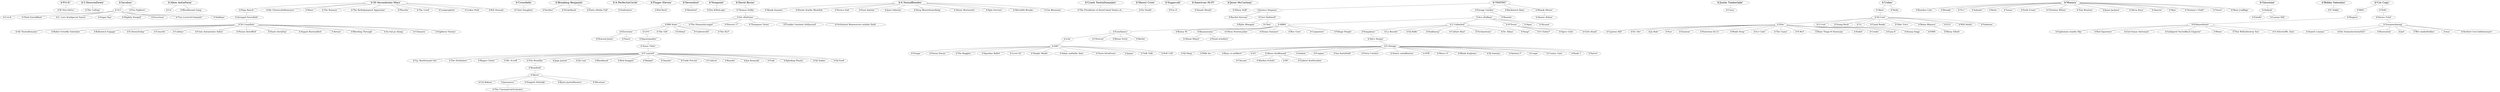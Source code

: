 strict graph "" {
	1652	 [fontsize=30,
		height=0.4722222222222222,
		label="b'P.O.D.'",
		level=1,
		weight=523021,
		width=1.2638888888888888];
	993	 [fontsize=25,
		height=0.3888888888888889,
		label="b'Ill Ni\xc3\xb1o'",
		level=2,
		weight=286781,
		width=1.0694444444444444];
	1652 -- 993;
	17	 [fontsize=30,
		height=0.4722222222222222,
		label="b'3 Doors\\nDown'",
		level=1,
		weight=949527,
		width=2.875];
	2084	 [fontsize=25,
		height=0.3888888888888889,
		label="b'The Calling'",
		level=2,
		weight=385698,
		width=1.7638888888888888];
	17 -- 2084;
	1000	 [fontsize=30,
		height=0.4722222222222222,
		label="b'Incubus'",
		level=1,
		weight=1214650,
		width=1.4722222222222223];
	15	 [fontsize=25,
		height=0.3888888888888889,
		label="b'311'",
		level=2,
		weight=417857,
		width=0.5833333333333334];
	1000 -- 15;
	808	 [fontsize=25,
		height=0.3888888888888889,
		label="b'Foo Fighters'",
		level=2,
		weight=1524991,
		width=1.9583333333333333];
	1000 -- 808;
	77	 [fontsize=30,
		height=0.4722222222222222,
		label="b'Alien Ant\\nFarm'",
		level=1,
		weight=481750,
		width=3.0];
	1274	 [fontsize=25,
		height=0.3888888888888889,
		label="b'Lit'",
		level=2,
		weight=192681,
		width=0.375];
	77 -- 1274;
	297	 [fontsize=25,
		height=0.3888888888888889,
		label="b'Bloodhound Gang'",
		level=2,
		weight=707193,
		width=2.8055555555555554];
	77 -- 297;
	14	 [fontsize=30,
		height=0.4722222222222222,
		label="b'30 Seconds\\nto Mars'",
		level=1,
		weight=723734,
		width=3.9444444444444446];
	1591	 [fontsize=25,
		height=0.3888888888888889,
		label="b'Papa Roach'",
		level=2,
		weight=780535,
		width=1.9166666666666667];
	14 -- 1591;
	1484	 [fontsize=25,
		height=0.3888888888888889,
		label="b'My Chemical\\nRomance'",
		level=2,
		weight=928094,
		width=3.7916666666666665];
	14 -- 1484;
	1474	 [fontsize=25,
		height=0.3888888888888889,
		label="b'Muse'",
		level=2,
		weight=1629255,
		width=0.8611111111111112];
	14 -- 1474;
	2229	 [fontsize=25,
		height=0.3888888888888889,
		label="b'The Rasmus'",
		level=2,
		weight=373522,
		width=1.9722222222222223];
	14 -- 2229;
	2231	 [fontsize=25,
		height=0.3888888888888889,
		label="b'The Red\\nJumpsuit Apparatus'",
		level=2,
		weight=285699,
		width=4.694444444444445];
	14 -- 2231;
	1648	 [fontsize=25,
		height=0.3888888888888889,
		label="b'Placebo'",
		level=2,
		weight=1310676,
		width=1.2638888888888888];
	14 -- 1648;
	2277	 [fontsize=25,
		height=0.3888888888888889,
		label="b'The Used'",
		level=2,
		weight=533923,
		width=1.5138888888888888];
	14 -- 2277;
	1292	 [fontsize=25,
		height=0.3888888888888889,
		label="b'Lostprophets'",
		level=2,
		weight=636420,
		width=2.013888888888889];
	14 -- 1292;
	1266	 [fontsize=25,
		height=0.3888888888888889,
		label="b'Linkin Park'",
		level=2,
		weight=1361417,
		width=1.7222222222222223];
	14 -- 1266;
	1187	 [fontsize=25,
		height=0.3888888888888889,
		label="b'Kill Hannah'",
		level=2,
		weight=139913,
		width=1.7777777777777777];
	14 -- 1187;
	511	 [fontsize=30,
		height=0.4722222222222222,
		label="b'Crossfade'",
		level=1,
		weight=257392,
		width=1.9027777777777777];
	452	 [fontsize=25,
		height=0.3888888888888889,
		label="b'Chris Daughtry'",
		level=2,
		weight=104854,
		width=2.3194444444444446];
	511 -- 452;
	349	 [fontsize=30,
		height=0.4722222222222222,
		label="b'Breaking Benjamin'",
		level=1,
		weight=568249,
		width=3.5];
	1821	 [fontsize=25,
		height=0.3888888888888889,
		label="b'Seether'",
		level=2,
		weight=447230,
		width=1.2222222222222223];
	349 -- 1821;
	1524	 [fontsize=25,
		height=0.3888888888888889,
		label="b'Nickelback'",
		level=2,
		weight=968277,
		width=1.6805555555555556];
	349 -- 1524;
	1654	 [fontsize=25,
		height=0.3888888888888889,
		label="b'Poets of\\nthe Fall'",
		level=2,
		weight=141689,
		width=2.7083333333333335];
	349 -- 1654;
	139	 [fontsize=30,
		height=0.4722222222222222,
		label="b'A Perfect\\nCircle'",
		level=1,
		weight=766161,
		width=3.138888888888889];
	182	 [fontsize=25,
		height=0.3888888888888889,
		label="b'Audioslave'",
		level=2,
		weight=948102,
		width=1.7083333333333333];
	139 -- 182;
	789	 [fontsize=30,
		height=0.4722222222222222,
		label="b'Finger Eleven'",
		level=1,
		weight=331711,
		width=2.5833333333333335];
	1186	 [fontsize=25,
		height=0.3888888888888889,
		label="b'Kid Rock'",
		level=2,
		weight=260243,
		width=1.4027777777777777];
	789 -- 1186;
	1829	 [fontsize=30,
		height=0.4722222222222222,
		label="b'Sevendust'",
		level=1,
		weight=253569,
		width=1.9722222222222223];
	1870	 [fontsize=25,
		height=0.3888888888888889,
		label="b'Skindred'",
		level=2,
		weight=102167,
		width=1.375];
	1829 -- 1870;
	1550	 [fontsize=25,
		height=0.3888888888888889,
		label="b'O.A.R.'",
		level=2,
		weight=141947,
		width=1.0555555555555556];
	15 -- 1550;
	2303	 [fontsize=25,
		height=0.3888888888888889,
		label="b'Third Eye\\nBlind'",
		level=2,
		weight=437023,
		width=2.5555555555555554];
	15 -- 2303;
	841	 [fontsize=25,
		height=0.3888888888888889,
		label="b'G. Love &\\nSpecial Sauce'",
		level=2,
		weight=192410,
		width=4.055555555555555];
	15 -- 841;
	1980	 [fontsize=25,
		height=0.3888888888888889,
		label="b'Sugar Ray'",
		level=2,
		weight=225325,
		width=1.6527777777777777];
	15 -- 1980;
	1876	 [fontsize=25,
		height=0.3888888888888889,
		label="b'Slightly Stoopid'",
		level=2,
		weight=161681,
		width=2.4027777777777777];
	15 -- 1876;
	755	 [fontsize=25,
		height=0.3888888888888889,
		label="b'Everclear'",
		level=2,
		weight=390700,
		width=1.4722222222222223];
	15 -- 755;
	839	 [fontsize=25,
		height=0.3888888888888889,
		label="b\"Fun Lovin'\\nCriminals\"",
		level=2,
		weight=191712,
		width=3.3333333333333335];
	15 -- 839;
	1973	 [fontsize=25,
		height=0.3888888888888889,
		label="b'Sublime'",
		level=2,
		weight=664300,
		width=1.2638888888888888];
	15 -- 1973;
	190	 [fontsize=25,
		height=0.3888888888888889,
		label="b'Avenged Sevenfold'",
		level=2,
		weight=431612,
		width=3.013888888888889];
	1591 -- 190;
	1540	 [fontsize=30,
		height=0.4722222222222222,
		label="b'Nonpoint'",
		level=1,
		weight=166970,
		width=1.6805555555555556];
	665	 [fontsize=25,
		height=0.3888888888888889,
		label="b'Dry Kill\\nLogic'",
		level=2,
		weight=115145,
		width=2.2222222222222223];
	1540 -- 665;
	554	 [fontsize=30,
		height=0.4722222222222222,
		label="b'David Byrne'",
		level=1,
		weight=155448,
		width=2.2777777777777777];
	2306	 [fontsize=25,
		height=0.3888888888888889,
		label="b'Thomas Dolby'",
		level=2,
		weight=109388,
		width=2.25];
	554 -- 2306;
	19	 [fontsize=30,
		height=0.4722222222222222,
		label="b'4 Non\\nBlondes'",
		level=1,
		weight=176534,
		width=2.9722222222222223];
	1871	 [fontsize=25,
		height=0.3888888888888889,
		label="b'Skunk Anansie'",
		level=2,
		weight=277102,
		width=2.3194444444444446];
	19 -- 1871;
	965	 [fontsize=25,
		height=0.3888888888888889,
		label="b'Hootie &\\nthe Blowfish'",
		level=2,
		weight=187205,
		width=3.5];
	19 -- 965;
	2410	 [fontsize=25,
		height=0.3888888888888889,
		label="b'Veruca Salt'",
		level=2,
		weight=124495,
		width=1.8055555555555556];
	19 -- 2410;
	1909	 [fontsize=25,
		height=0.3888888888888889,
		label="b'Soul Asylum'",
		level=2,
		weight=197627,
		width=1.9305555555555556];
	19 -- 1909;
	1080	 [fontsize=25,
		height=0.3888888888888889,
		label="b'Joan Osborne'",
		level=2,
		weight=205205,
		width=2.1944444444444446];
	19 -- 1080;
	572	 [fontsize=25,
		height=0.3888888888888889,
		label="b'Deep Blue\\nSomething'",
		level=2,
		weight=142101,
		width=3.5833333333333335];
	19 -- 572;
	58	 [fontsize=25,
		height=0.3888888888888889,
		label="b'Alanis Morissette'",
		level=2,
		weight=881375,
		width=2.6527777777777777];
	19 -- 58;
	1923	 [fontsize=25,
		height=0.3888888888888889,
		label="b'Spin Doctors'",
		level=2,
		weight=243038,
		width=2.0];
	19 -- 1923;
	1393	 [fontsize=25,
		height=0.3888888888888889,
		label="b'Meredith Brooks'",
		level=2,
		weight=161543,
		width=2.5416666666666665];
	19 -- 1393;
	869	 [fontsize=25,
		height=0.3888888888888889,
		label="b'Gin Blossoms'",
		level=2,
		weight=214073,
		width=2.1527777777777777];
	19 -- 869;
	504	 [fontsize=30,
		height=0.4722222222222222,
		label="b'Crash Test\\nDummies'",
		level=1,
		weight=186053,
		width=4.152777777777778];
	2217	 [fontsize=25,
		height=0.3888888888888889,
		label="b'The Presidents of the\\nUnited States of...'",
		level=2,
		weight=346805,
		width=6.361111111111111];
	504 -- 2217;
	1839	 [fontsize=30,
		height=0.4722222222222222,
		label="b'Sheryl Crow'",
		level=1,
		weight=605660,
		width=2.2777777777777777];
	1538	 [fontsize=25,
		height=0.3888888888888889,
		label="b'No Doubt'",
		level=2,
		weight=910959,
		width=1.4722222222222223];
	1839 -- 1538;
	161	 [fontsize=25,
		height=0.3888888888888889,
		label="b'Art of\\nNoise'",
		level=2,
		weight=153823,
		width=2.013888888888889];
	2306 -- 161;
	16	 [fontsize=25,
		height=0.3888888888888889,
		label="b'36 Crazyfists'",
		level=2,
		weight=185875,
		width=2.013888888888889];
	190 -- 16;
	1978	 [fontsize=30,
		height=0.4722222222222222,
		label="b'Sugarcult'",
		level=1,
		weight=411221,
		width=1.7638888888888888];
	754	 [fontsize=25,
		height=0.3888888888888889,
		label="b'Eve 6'",
		level=2,
		weight=317568,
		width=0.8888888888888888];
	1978 -- 754;
	97	 [fontsize=30,
		height=0.4722222222222222,
		label="b'American Hi-Fi'",
		level=1,
		weight=214134,
		width=2.763888888888889];
	1882	 [fontsize=25,
		height=0.3888888888888889,
		label="b'Smash Mouth'",
		level=2,
		weight=414274,
		width=2.1527777777777777];
	97 -- 1882;
	1064	 [fontsize=30,
		height=0.4722222222222222,
		label="b'Jesse McCartney'",
		level=1,
		weight=202719,
		width=3.2222222222222223];
	958	 [fontsize=25,
		height=0.3888888888888889,
		label="b'Hilary Duff'",
		level=2,
		weight=408619,
		width=1.625];
	1064 -- 958;
	10	 [fontsize=30,
		height=0.4722222222222222,
		label="b'*NSYNC'",
		level=1,
		weight=286836,
		width=1.625];
	1065	 [fontsize=25,
		height=0.3888888888888889,
		label="b'Jessica Simpson'",
		level=2,
		weight=298868,
		width=2.611111111111111];
	10 -- 1065;
	1799	 [fontsize=25,
		height=0.3888888888888889,
		label="b'Savage Garden'",
		level=2,
		weight=403602,
		width=2.4444444444444446];
	10 -- 1799;
	199	 [fontsize=25,
		height=0.3888888888888889,
		label="b'Backstreet Boys'",
		level=2,
		weight=450420,
		width=2.513888888888889];
	10 -- 199;
	1331	 [fontsize=25,
		height=0.3888888888888889,
		label="b'Mandy Moore'",
		level=2,
		weight=281127,
		width=2.125];
	10 -- 1331;
	1143	 [fontsize=30,
		height=0.4722222222222222,
		label="b'Justin Timberlake'",
		level=1,
		weight=972050,
		width=3.2777777777777777];
	461	 [fontsize=25,
		height=0.3888888888888889,
		label="b'Ciara'",
		level=2,
		weight=405789,
		width=0.8333333333333334];
	1143 -- 461;
	1685	 [fontsize=25,
		height=0.3888888888888889,
		label="b'Rachel Stevens'",
		level=2,
		weight=131031,
		width=2.4444444444444446];
	1065 -- 1685;
	863	 [fontsize=25,
		height=0.3888888888888889,
		label="b'Geri Halliwell'",
		level=2,
		weight=163415,
		width=2.0277777777777777];
	1065 -- 863;
	33	 [fontsize=25,
		height=0.3888888888888889,
		label="b'Ace of\\nBase'",
		level=2,
		weight=371921,
		width=2.0694444444444446];
	1799 -- 33;
	1763	 [fontsize=25,
		height=0.3888888888888889,
		label="b'Roxette'",
		level=2,
		weight=461144,
		width=1.2083333333333333];
	1799 -- 1763;
	176	 [fontsize=25,
		height=0.3888888888888889,
		label="b'Atomic Kitten'",
		level=2,
		weight=191060,
		width=2.0555555555555554];
	1331 -- 176;
	2391	 [fontsize=30,
		height=0.4722222222222222,
		label="b'Usher'",
		level=1,
		weight=546757,
		width=1.125];
	56	 [fontsize=25,
		height=0.3888888888888889,
		label="b'Akon'",
		level=2,
		weight=589097,
		width=0.7916666666666666];
	2391 -- 56;
	1507	 [fontsize=25,
		height=0.3888888888888889,
		label="b'Nelly'",
		level=2,
		weight=458759,
		width=0.7777777777777778];
	2391 -- 1507;
	1212	 [fontsize=25,
		height=0.3888888888888889,
		label="b'Kylie Minogue'",
		level=2,
		weight=780058,
		width=2.1944444444444446];
	863 -- 1212;
	436	 [fontsize=25,
		height=0.3888888888888889,
		label="b'Cher'",
		level=2,
		weight=373372,
		width=0.7638888888888888];
	863 -- 436;
	27	 [fontsize=25,
		height=0.3888888888888889,
		label="b'ABBA'",
		level=2,
		weight=629716,
		width=0.9305555555555556];
	33 -- 27;
	13	 [fontsize=25,
		height=0.3888888888888889,
		label="b'2 Unlimited'",
		level=2,
		weight=165877,
		width=1.75];
	33 -- 13;
	25	 [fontsize=25,
		height=0.3888888888888889,
		label="b'A*Teens'",
		level=2,
		weight=106133,
		width=1.3333333333333333];
	33 -- 25;
	146	 [fontsize=25,
		height=0.3888888888888889,
		label="b'Aqua'",
		level=2,
		weight=276105,
		width=0.8194444444444444];
	33 -- 146;
	63	 [fontsize=25,
		height=0.3888888888888889,
		label="b'Alcazar'",
		level=2,
		weight=109594,
		width=1.1666666666666667];
	33 -- 63;
	21	 [fontsize=25,
		height=0.3888888888888889,
		label="b'50 Cent'",
		level=2,
		weight=685200,
		width=1.2222222222222223];
	56 -- 21;
	11	 [fontsize=25,
		height=0.3888888888888889,
		label="b'2Pac'",
		level=2,
		weight=562588,
		width=0.7916666666666666];
	21 -- 11;
	915	 [fontsize=25,
		height=0.3888888888888889,
		label="b'G-Unit'",
		level=2,
		weight=166524,
		width=1.0138888888888888];
	21 -- 915;
	2483	 [fontsize=25,
		height=0.3888888888888889,
		label="b'Young Buck'",
		level=2,
		weight=126393,
		width=1.875];
	21 -- 2483;
	2317	 [fontsize=25,
		height=0.3888888888888889,
		label="b'T.I.'",
		level=2,
		weight=407077,
		width=0.5138888888888888];
	21 -- 2317;
	1284	 [fontsize=25,
		height=0.3888888888888889,
		label="b'Lloyd Banks'",
		level=2,
		weight=141309,
		width=1.9027777777777777];
	21 -- 1284;
	1552	 [fontsize=25,
		height=0.3888888888888889,
		label="b'Obie Trice'",
		level=2,
		weight=143269,
		width=1.6111111111111112];
	21 -- 1552;
	376	 [fontsize=25,
		height=0.3888888888888889,
		label="b'Busta Rhymes'",
		level=2,
		weight=398590,
		width=2.263888888888889];
	21 -- 376;
	525	 [fontsize=25,
		height=0.3888888888888889,
		label="b'D12'",
		level=2,
		weight=242564,
		width=0.6388888888888888];
	21 -- 525;
	2451	 [fontsize=25,
		height=0.3888888888888889,
		label="b'Will Smith'",
		level=2,
		weight=322201,
		width=1.5555555555555556];
	21 -- 2451;
	764	 [fontsize=25,
		height=0.3888888888888889,
		label="b'Fabolous'",
		level=2,
		weight=216202,
		width=1.4305555555555556];
	21 -- 764;
	1448	 [fontsize=30,
		height=0.4722222222222222,
		label="b'Monica'",
		level=1,
		weight=154430,
		width=1.3472222222222223];
	1183	 [fontsize=25,
		height=0.3888888888888889,
		label="b'Keyshia Cole'",
		level=2,
		weight=155449,
		width=2.0555555555555554];
	1448 -- 1183;
	347	 [fontsize=25,
		height=0.3888888888888889,
		label="b'Brandy'",
		level=2,
		weight=258100,
		width=1.1111111111111112];
	1448 -- 347;
	2330	 [fontsize=25,
		height=0.3888888888888889,
		label="b'TLC'",
		level=2,
		weight=333436,
		width=0.6666666666666666];
	1448 -- 2330;
	163	 [fontsize=25,
		height=0.3888888888888889,
		label="b'Ashanti'",
		level=2,
		weight=287385,
		width=1.1666666666666667];
	1448 -- 163;
	1172	 [fontsize=25,
		height=0.3888888888888889,
		label="b'Kelis'",
		level=2,
		weight=441679,
		width=0.7638888888888888];
	1448 -- 1172;
	2008	 [fontsize=25,
		height=0.3888888888888889,
		label="b'Tamia'",
		level=2,
		weight=118430,
		width=0.9722222222222222];
	1448 -- 2008;
	765	 [fontsize=25,
		height=0.3888888888888889,
		label="b'Faith Evans'",
		level=2,
		weight=136879,
		width=1.8472222222222223];
	1448 -- 765;
	457	 [fontsize=25,
		height=0.3888888888888889,
		label="b'Christina Milian'",
		level=2,
		weight=221628,
		width=2.375];
	1448 -- 457;
	2341	 [fontsize=25,
		height=0.3888888888888889,
		label="b'Toni Braxton'",
		level=2,
		weight=289811,
		width=1.9722222222222223];
	1448 -- 2341;
	1039	 [fontsize=25,
		height=0.3888888888888889,
		label="b'Janet Jackson'",
		level=2,
		weight=474302,
		width=2.2222222222222223];
	1448 -- 1039;
	76	 [fontsize=25,
		height=0.3888888888888889,
		label="b'Alicia Keys'",
		level=2,
		weight=747095,
		width=1.7083333333333333];
	1448 -- 76;
	98	 [fontsize=25,
		height=0.3888888888888889,
		label="b'Amerie'",
		level=2,
		weight=254164,
		width=1.1111111111111112];
	1448 -- 98;
	1480	 [fontsize=25,
		height=0.3888888888888889,
		label="b'Mya'",
		level=2,
		weight=190710,
		width=0.6666666666666666];
	1448 -- 1480;
	594	 [fontsize=25,
		height=0.3888888888888889,
		label="b\"Destiny's Child\"",
		level=2,
		weight=571296,
		width=2.2916666666666665];
	1448 -- 594;
	2370	 [fontsize=25,
		height=0.3888888888888889,
		label="b'Tweet'",
		level=2,
		weight=100295,
		width=0.9583333333333334];
	1448 -- 2370;
	1357	 [fontsize=25,
		height=0.3888888888888889,
		label="b'Mary J.\\nBlige'",
		level=2,
		weight=397642,
		width=2.2083333333333335];
	1448 -- 1357;
	870	 [fontsize=30,
		height=0.4722222222222222,
		label="b'Ginuwine'",
		level=1,
		weight=139416,
		width=1.75];
	26	 [fontsize=25,
		height=0.3888888888888889,
		label="b'Aaliyah'",
		level=2,
		weight=377241,
		width=1.1388888888888888];
	870 -- 26;
	310	 [fontsize=30,
		height=0.4722222222222222,
		label="b'Bobby Valentino'",
		level=1,
		weight=106056,
		width=3.0416666666666665];
	1615	 [fontsize=25,
		height=0.3888888888888889,
		label="b'P. Diddy'",
		level=2,
		weight=162745,
		width=1.3194444444444444];
	310 -- 1615;
	524	 [fontsize=25,
		height=0.3888888888888889,
		label="b'Cypress Hill'",
		level=2,
		weight=471151,
		width=1.8611111111111112];
	11 -- 524;
	658	 [fontsize=25,
		height=0.3888888888888889,
		label="b'Dr. Dre'",
		level=2,
		weight=488822,
		width=1.125];
	11 -- 658;
	1043	 [fontsize=25,
		height=0.3888888888888889,
		label="b'Ja Rule'",
		level=2,
		weight=197508,
		width=1.1805555555555556];
	11 -- 1043;
	1494	 [fontsize=25,
		height=0.3888888888888889,
		label="b'Nas'",
		level=2,
		weight=479776,
		width=0.625];
	11 -- 1494;
	721	 [fontsize=25,
		height=0.3888888888888889,
		label="b'Eminem'",
		level=2,
		weight=956558,
		width=1.2777777777777777];
	11 -- 721;
	1544	 [fontsize=25,
		height=0.3888888888888889,
		label="b'Notorious B.I.G.'",
		level=2,
		weight=400668,
		width=2.4722222222222223];
	11 -- 1544;
	1439	 [fontsize=25,
		height=0.3888888888888889,
		label="b'Mobb Deep'",
		level=2,
		weight=207866,
		width=1.8055555555555556];
	11 -- 1439;
	987	 [fontsize=25,
		height=0.3888888888888889,
		label="b'Ice Cube'",
		level=2,
		weight=306252,
		width=1.4027777777777777];
	11 -- 987;
	2142	 [fontsize=25,
		height=0.3888888888888889,
		label="b'The Game'",
		level=2,
		weight=371642,
		width=1.6527777777777777];
	11 -- 2142;
	1549	 [fontsize=25,
		height=0.3888888888888889,
		label="b'N.W.A'",
		level=2,
		weight=243288,
		width=1.0138888888888888];
	11 -- 1549;
	318	 [fontsize=25,
		height=0.3888888888888889,
		label="b'Bone Thugs-N-Harmony'",
		level=2,
		weight=212676,
		width=3.763888888888889];
	11 -- 318;
	2470	 [fontsize=25,
		height=0.3888888888888889,
		label="b'Xzibit'",
		level=2,
		weight=245020,
		width=0.8611111111111112];
	11 -- 2470;
	494	 [fontsize=25,
		height=0.3888888888888889,
		label="b'Coolio'",
		level=2,
		weight=222397,
		width=0.9861111111111112];
	11 -- 494;
	678	 [fontsize=25,
		height=0.3888888888888889,
		label="b'Eazy-E'",
		level=2,
		weight=104328,
		width=1.125];
	11 -- 678;
	1890	 [fontsize=25,
		height=0.3888888888888889,
		label="b'Snoop Dogg'",
		level=2,
		weight=617991,
		width=1.9444444444444444];
	11 -- 1890;
	637	 [fontsize=25,
		height=0.3888888888888889,
		label="b'DMX'",
		level=2,
		weight=353243,
		width=0.7777777777777778];
	11 -- 637;
	1436	 [fontsize=25,
		height=0.3888888888888889,
		label="b'Missy Elliott'",
		level=2,
		weight=467973,
		width=1.8333333333333333];
	376 -- 1436;
	84	 [fontsize=25,
		height=0.3888888888888889,
		label="b'All That\\nRemains'",
		level=2,
		weight=193659,
		width=2.8472222222222223];
	16 -- 84;
	373	 [fontsize=25,
		height=0.3888888888888889,
		label="b'Bullet For\\nMy Valentine'",
		level=2,
		weight=472966,
		width=3.7916666666666665];
	16 -- 373;
	1189	 [fontsize=25,
		height=0.3888888888888889,
		label="b'Killswitch Engage'",
		level=2,
		weight=398244,
		width=2.7222222222222223];
	16 -- 1189;
	1015	 [fontsize=25,
		height=0.3888888888888889,
		label="b'It Dies\\nToday'",
		level=2,
		weight=116737,
		width=2.25];
	16 -- 1015;
	2384	 [fontsize=25,
		height=0.3888888888888889,
		label="b'Unearth'",
		level=2,
		weight=133483,
		width=1.2361111111111112];
	16 -- 2384;
	389	 [fontsize=25,
		height=0.3888888888888889,
		label="b'Caliban'",
		level=2,
		weight=119761,
		width=1.1805555555555556];
	16 -- 389;
	828	 [fontsize=25,
		height=0.3888888888888889,
		label="b'From Autumn\\nto Ashes'",
		level=2,
		weight=238174,
		width=3.75];
	16 -- 828;
	1656	 [fontsize=25,
		height=0.3888888888888889,
		label="b'Poison the\\nWell'",
		level=2,
		weight=122812,
		width=2.611111111111111];
	16 -- 1656;
	938	 [fontsize=25,
		height=0.3888888888888889,
		label="b'Haste the\\nDay'",
		level=2,
		weight=118110,
		width=2.4027777777777777];
	16 -- 938;
	185	 [fontsize=25,
		height=0.3888888888888889,
		label="b'August Burns\\nRed'",
		level=2,
		weight=102240,
		width=3.013888888888889];
	16 -- 185;
	177	 [fontsize=25,
		height=0.3888888888888889,
		label="b'Atreyu'",
		level=2,
		weight=366050,
		width=1.0138888888888888];
	16 -- 177;
	285	 [fontsize=25,
		height=0.3888888888888889,
		label="b'Bleeding Through'",
		level=2,
		weight=145649,
		width=2.75];
	16 -- 285;
	167	 [fontsize=25,
		height=0.3888888888888889,
		label="b'As I\\nLay Dying'",
		level=2,
		weight=276169,
		width=2.4444444444444446];
	16 -- 167;
	447	 [fontsize=25,
		height=0.3888888888888889,
		label="b'Chimaira'",
		level=2,
		weight=217271,
		width=1.4027777777777777];
	16 -- 447;
	692	 [fontsize=25,
		height=0.3888888888888889,
		label="b'Eighteen Visions'",
		level=2,
		weight=106094,
		width=2.5972222222222223];
	16 -- 692;
	23	 [fontsize=25,
		height=0.3888888888888889,
		label="b'808 State'",
		level=2,
		weight=107838,
		width=1.5];
	161 -- 23;
	2160	 [fontsize=25,
		height=0.3888888888888889,
		label="b'The Human\\nLeague'",
		level=2,
		weight=296795,
		width=3.263888888888889];
	161 -- 2160;
	945	 [fontsize=25,
		height=0.3888888888888889,
		label="b'Heaven 17'",
		level=2,
		weight=117008,
		width=1.6805555555555556];
	161 -- 945;
	2308	 [fontsize=25,
		height=0.3888888888888889,
		label="b'Thompson Twins'",
		level=2,
		weight=160004,
		width=2.6527777777777777];
	161 -- 2308;
	819	 [fontsize=25,
		height=0.3888888888888889,
		label="b'Frankie Goes\\nto Hollywood'",
		level=2,
		weight=241743,
		width=4.375];
	161 -- 819;
	1572	 [fontsize=25,
		height=0.3888888888888889,
		label="b'Orchestral Manoeuvres in\\nthe Dark'",
		level=2,
		weight=269229,
		width=5.583333333333333];
	161 -- 1572;
	699	 [fontsize=25,
		height=0.3888888888888889,
		label="b'Electronic'",
		level=2,
		weight=106894,
		width=1.5277777777777777];
	23 -- 699;
	1255	 [fontsize=25,
		height=0.3888888888888889,
		label="b'LFO'",
		level=2,
		weight=133520,
		width=0.6805555555555556];
	23 -- 1255;
	2202	 [fontsize=25,
		height=0.3888888888888889,
		label="b'The Orb'",
		level=2,
		weight=230698,
		width=1.2777777777777777];
	23 -- 2202;
	1571	 [fontsize=25,
		height=0.3888888888888889,
		label="b'Orbital'",
		level=2,
		weight=413940,
		width=1.0277777777777777];
	23 -- 1571;
	2383	 [fontsize=25,
		height=0.3888888888888889,
		label="b'Underworld'",
		level=2,
		weight=541732,
		width=1.7777777777777777];
	23 -- 2383;
	2172	 [fontsize=25,
		height=0.3888888888888889,
		label="b'The KLF'",
		level=2,
		weight=147591,
		width=1.3333333333333333];
	23 -- 2172;
	973	 [fontsize=25,
		height=0.3888888888888889,
		label="b'Howard Jones'",
		level=2,
		weight=114345,
		width=2.2222222222222223];
	699 -- 973;
	2473	 [fontsize=25,
		height=0.3888888888888889,
		label="b'Yazoo'",
		level=2,
		weight=204540,
		width=0.9861111111111112];
	699 -- 2473;
	1929	 [fontsize=25,
		height=0.3888888888888889,
		label="b'Squarepusher'",
		level=2,
		weight=335714,
		width=2.1944444444444446];
	1255 -- 1929;
	102	 [fontsize=25,
		height=0.3888888888888889,
		label="b'Amon Tobin'",
		level=2,
		weight=440972,
		width=1.875];
	1929 -- 102;
	749	 [fontsize=25,
		height=0.3888888888888889,
		label="b'Eurythmics'",
		level=2,
		weight=537321,
		width=1.7222222222222223];
	27 -- 749;
	319	 [fontsize=25,
		height=0.3888888888888889,
		label="b'Boney M.'",
		level=2,
		weight=251367,
		width=1.4722222222222223];
	27 -- 319;
	205	 [fontsize=25,
		height=0.3888888888888889,
		label="b'Bananarama'",
		level=2,
		weight=222532,
		width=2.0];
	27 -- 205;
	1564	 [fontsize=25,
		height=0.3888888888888889,
		label="b'Olivia Newton-John'",
		level=2,
		weight=127094,
		width=3.013888888888889];
	27 -- 1564;
	646	 [fontsize=25,
		height=0.3888888888888889,
		label="b'Donna Summer'",
		level=2,
		weight=285175,
		width=2.4444444444444446];
	27 -- 646;
	229	 [fontsize=25,
		height=0.3888888888888889,
		label="b'Bee Gees'",
		level=2,
		weight=477389,
		width=1.5555555555555556];
	27 -- 229;
	409	 [fontsize=25,
		height=0.3888888888888889,
		label="b'Carpenters'",
		level=2,
		weight=272974,
		width=1.7222222222222223];
	27 -- 409;
	2413	 [fontsize=25,
		height=0.3888888888888889,
		label="b'Village People'",
		level=2,
		weight=154812,
		width=2.2222222222222223];
	27 -- 2413;
	2407	 [fontsize=25,
		height=0.3888888888888889,
		label="b'Vengaboys'",
		level=2,
		weight=151163,
		width=1.75];
	13 -- 2407;
	1216	 [fontsize=25,
		height=0.3888888888888889,
		label="b'La Bouche'",
		level=2,
		weight=116885,
		width=1.6666666666666667];
	13 -- 1216;
	627	 [fontsize=25,
		height=0.3888888888888889,
		label="b'DJ BoBo'",
		level=2,
		weight=109025,
		width=1.375];
	13 -- 627;
	924	 [fontsize=25,
		height=0.3888888888888889,
		label="b'Haddaway'",
		level=2,
		weight=236096,
		width=1.6527777777777777];
	13 -- 924;
	514	 [fontsize=25,
		height=0.3888888888888889,
		label="b'Culture Beat'",
		level=2,
		weight=128375,
		width=1.9305555555555556];
	13 -- 514;
	2017	 [fontsize=25,
		height=0.3888888888888889,
		label="b'Technotronic'",
		level=2,
		weight=113775,
		width=2.013888888888889];
	13 -- 2017;
	656	 [fontsize=25,
		height=0.3888888888888889,
		label="b'Dr. Alban'",
		level=2,
		weight=121557,
		width=1.4583333333333333];
	13 -- 656;
	1888	 [fontsize=25,
		height=0.3888888888888889,
		label="b'Snap!'",
		level=2,
		weight=196869,
		width=0.9166666666666666];
	13 -- 1888;
	1808	 [fontsize=25,
		height=0.3888888888888889,
		label="b'S Club\\n7'",
		level=2,
		weight=135593,
		width=1.5277777777777777];
	25 -- 1808;
	1922	 [fontsize=25,
		height=0.3888888888888889,
		label="b'Spice Girls'",
		level=2,
		weight=445519,
		width=1.6805555555555556];
	25 -- 1922;
	872	 [fontsize=25,
		height=0.3888888888888889,
		label="b'Girls Aloud'",
		level=2,
		weight=329039,
		width=1.7083333333333333];
	25 -- 872;
	49	 [fontsize=25,
		height=0.3888888888888889,
		label="b'a-ha'",
		level=2,
		weight=543486,
		width=0.7083333333333334];
	749 -- 49;
	2380	 [fontsize=25,
		height=0.3888888888888889,
		label="b'Ultravox'",
		level=2,
		weight=196742,
		width=1.2777777777777777];
	749 -- 2380;
	365	 [fontsize=25,
		height=0.3888888888888889,
		label="b'Bryan Ferry'",
		level=2,
		weight=149908,
		width=1.8194444444444444];
	749 -- 365;
	245	 [fontsize=25,
		height=0.3888888888888889,
		label="b'Berlin'",
		level=2,
		weight=156754,
		width=0.8888888888888888];
	749 -- 245;
	79	 [fontsize=25,
		height=0.3888888888888889,
		label="b'Alison Moyet'",
		level=2,
		weight=115870,
		width=2.0];
	205 -- 79;
	562	 [fontsize=25,
		height=0.3888888888888889,
		label="b'Dead or\\nAlive'",
		level=2,
		weight=189275,
		width=2.2777777777777777];
	205 -- 562;
	73	 [fontsize=25,
		height=0.3888888888888889,
		label="b'Alice Deejay'",
		level=2,
		weight=127106,
		width=1.9305555555555556];
	2407 -- 73;
	28	 [fontsize=25,
		height=0.3888888888888889,
		label="b'ABC'",
		level=2,
		weight=173133,
		width=0.7222222222222222];
	49 -- 28;
	2417	 [fontsize=25,
		height=0.3888888888888889,
		label="b'Visage'",
		level=2,
		weight=133297,
		width=1.0694444444444444];
	28 -- 2417;
	669	 [fontsize=25,
		height=0.3888888888888889,
		label="b'Duran Duran'",
		level=2,
		weight=644639,
		width=2.0];
	28 -- 669;
	2082	 [fontsize=25,
		height=0.3888888888888889,
		label="b'The Buggles'",
		level=2,
		weight=141378,
		width=1.9583333333333333];
	28 -- 2082;
	1916	 [fontsize=25,
		height=0.3888888888888889,
		label="b'Spandau Ballet'",
		level=2,
		weight=200569,
		width=2.361111111111111];
	28 -- 1916;
	1254	 [fontsize=25,
		height=0.3888888888888889,
		label="b'Level 42'",
		level=2,
		weight=119935,
		width=1.3194444444444444];
	28 -- 1254;
	1856	 [fontsize=25,
		height=0.3888888888888889,
		label="b'Simple Minds'",
		level=2,
		weight=378332,
		width=2.0972222222222223];
	28 -- 1856;
	35	 [fontsize=25,
		height=0.3888888888888889,
		label="b'Adam and\\nthe Ants'",
		level=2,
		weight=139223,
		width=3.1527777777777777];
	28 -- 35;
	2016	 [fontsize=25,
		height=0.3888888888888889,
		label="b'Tears for\\nFears'",
		level=2,
		weight=534460,
		width=2.5694444444444446];
	28 -- 2016;
	1041	 [fontsize=25,
		height=0.3888888888888889,
		label="b'Japan'",
		level=2,
		weight=101153,
		width=0.9583333333333334];
	28 -- 1041;
	2006	 [fontsize=25,
		height=0.3888888888888889,
		label="b'Talk Talk'",
		level=2,
		weight=208688,
		width=1.4166666666666667];
	28 -- 2006;
	1894	 [fontsize=25,
		height=0.3888888888888889,
		label="b'Soft Cell'",
		level=2,
		weight=320537,
		width=1.3194444444444444];
	28 -- 1894;
	20	 [fontsize=25,
		height=0.3888888888888889,
		label="b'4 Strings'",
		level=2,
		weight=175971,
		width=1.375];
	73 -- 20;
	635	 [fontsize=25,
		height=0.3888888888888889,
		label="b'DJ Shog'",
		level=2,
		weight=104423,
		width=1.3333333333333333];
	20 -- 635;
	1423	 [fontsize=25,
		height=0.3888888888888889,
		label="b'Milk Inc.'",
		level=2,
		weight=141057,
		width=1.2777777777777777];
	20 -- 1423;
	1211	 [fontsize=25,
		height=0.3888888888888889,
		label="b'Kyau vs.\\nAlbert'",
		level=2,
		weight=106201,
		width=2.5416666666666665];
	20 -- 1211;
	991	 [fontsize=25,
		height=0.3888888888888889,
		label="b'iiO'",
		level=2,
		weight=173451,
		width=0.4305555555555556];
	20 -- 991;
	29	 [fontsize=25,
		height=0.3888888888888889,
		label="b'Above &\\nBeyond'",
		level=2,
		weight=172383,
		width=2.7916666666666665];
	20 -- 29;
	111	 [fontsize=25,
		height=0.3888888888888889,
		label="b'Andain'",
		level=2,
		weight=109556,
		width=1.0833333333333333];
	20 -- 111;
	815	 [fontsize=25,
		height=0.3888888888888889,
		label="b'Fragma'",
		level=2,
		weight=196835,
		width=1.2083333333333333];
	20 -- 815;
	986	 [fontsize=25,
		height=0.3888888888888889,
		label="b'Ian Van\\nDahl'",
		level=2,
		weight=207732,
		width=2.2083333333333335];
	20 -- 986;
	783	 [fontsize=25,
		height=0.3888888888888889,
		label="b'Ferry Corsten'",
		level=2,
		weight=272258,
		width=2.125];
	20 -- 783;
	155	 [fontsize=25,
		height=0.3888888888888889,
		label="b'Armin van\\nBuuren'",
		level=2,
		weight=272579,
		width=2.986111111111111];
	20 -- 155;
	172	 [fontsize=25,
		height=0.3888888888888889,
		label="b'ATB'",
		level=2,
		weight=438399,
		width=0.6805555555555556];
	20 -- 172;
	1338	 [fontsize=25,
		height=0.3888888888888889,
		label="b'Marco V'",
		level=2,
		weight=123382,
		width=1.3055555555555556];
	20 -- 1338;
	284	 [fontsize=25,
		height=0.3888888888888889,
		label="b'Blank &\\nJones'",
		level=2,
		weight=262004,
		width=2.4166666666666665];
	20 -- 284;
	633	 [fontsize=25,
		height=0.3888888888888889,
		label="b'DJ Sammy'",
		level=2,
		weight=208956,
		width=1.7083333333333333];
	20 -- 633;
	1999	 [fontsize=25,
		height=0.3888888888888889,
		label="b'System F'",
		level=2,
		weight=115545,
		width=1.4722222222222223];
	20 -- 1999;
	1229	 [fontsize=25,
		height=0.3888888888888889,
		label="b'Lasgo'",
		level=2,
		weight=150573,
		width=0.9583333333333334];
	20 -- 1229;
	497	 [fontsize=25,
		height=0.3888888888888889,
		label="b'Cosmic Gate'",
		level=2,
		weight=131452,
		width=2.013888888888889];
	20 -- 497;
	1695	 [fontsize=25,
		height=0.3888888888888889,
		label="b'Rank 1'",
		level=2,
		weight=137414,
		width=1.1111111111111112];
	20 -- 1695;
	1997	 [fontsize=25,
		height=0.3888888888888889,
		label="b'Sylver'",
		level=2,
		weight=169309,
		width=0.9722222222222222];
	20 -- 1997;
	442	 [fontsize=25,
		height=0.3888888888888889,
		label="b'Chicane'",
		level=2,
		weight=332065,
		width=1.2777777777777777];
	29 -- 442;
	1348	 [fontsize=25,
		height=0.3888888888888889,
		label="b'Markus Schulz'",
		level=2,
		weight=100594,
		width=2.2777777777777777];
	29 -- 1348;
	366	 [fontsize=25,
		height=0.3888888888888889,
		label="b'BT'",
		level=2,
		weight=277601,
		width=0.4444444444444444];
	29 -- 366;
	843	 [fontsize=25,
		height=0.3888888888888889,
		label="b'Gabriel &\\nDresden'",
		level=2,
		weight=105664,
		width=3.0555555555555554];
	29 -- 843;
	520	 [fontsize=30,
		height=0.4722222222222222,
		label="b'Cut Copy'",
		level=1,
		weight=416442,
		width=1.75];
	1313	 [fontsize=25,
		height=0.3888888888888889,
		label="b'M83'",
		level=2,
		weight=493679,
		width=0.6805555555555556];
	520 -- 1313;
	2476	 [fontsize=25,
		height=0.3888888888888889,
		label="b'Yelle'",
		level=2,
		weight=229386,
		width=0.7777777777777778];
	520 -- 2476;
	1445	 [fontsize=25,
		height=0.3888888888888889,
		label="b'Mogwai'",
		level=2,
		weight=582879,
		width=1.2083333333333333];
	1313 -- 1445;
	1950	 [fontsize=25,
		height=0.3888888888888889,
		label="b'Stereo Total'",
		level=2,
		weight=166598,
		width=1.9027777777777777];
	2476 -- 1950;
	22	 [fontsize=25,
		height=0.3888888888888889,
		label="b'65daysofstatic'",
		level=2,
		weight=199660,
		width=2.2222222222222223];
	1445 -- 22;
	12	 [fontsize=25,
		height=0.3888888888888889,
		label="b'2raumwohnung'",
		level=2,
		weight=163349,
		width=2.4027777777777777];
	1950 -- 12;
	762	 [fontsize=25,
		height=0.3888888888888889,
		label="b'Explosions in\\nthe Sky'",
		level=2,
		weight=466687,
		width=3.5];
	22 -- 762;
	1711	 [fontsize=25,
		height=0.3888888888888889,
		label="b'Red Sparowes'",
		level=2,
		weight=125058,
		width=2.2777777777777777];
	22 -- 1711;
	883	 [fontsize=25,
		height=0.3888888888888889,
		label="b'God Is\\nan Astronaut'",
		level=2,
		weight=201858,
		width=3.2916666666666665];
	22 -- 883;
	885	 [fontsize=25,
		height=0.3888888888888889,
		label="b'Godspeed You!\\nBlack Emperor'",
		level=2,
		weight=272618,
		width=4.986111111111111];
	22 -- 885;
	1449	 [fontsize=25,
		height=0.3888888888888889,
		label="b'Mono'",
		level=2,
		weight=255706,
		width=0.875];
	22 -- 1449;
	2305	 [fontsize=25,
		height=0.3888888888888889,
		label="b'This Will\\nDestroy You'",
		level=2,
		weight=136374,
		width=3.513888888888889];
	22 -- 2305;
	168	 [fontsize=25,
		height=0.3888888888888889,
		label="b'A Silver\\nMt. Zion'",
		level=2,
		weight=182872,
		width=2.75];
	22 -- 168;
	24	 [fontsize=25,
		height=0.3888888888888889,
		label="b'9 Lazy\\n9'",
		level=2,
		weight=168403,
		width=1.5138888888888888];
	102 -- 24;
	2388	 [fontsize=25,
		height=0.3888888888888889,
		label="b'Up, Bustle\\nand Out'",
		level=2,
		weight=137551,
		width=3.138888888888889];
	24 -- 2388;
	2152	 [fontsize=25,
		height=0.3888888888888889,
		label="b'The Herbaliser'",
		level=2,
		weight=312147,
		width=2.2777777777777777];
	24 -- 2152;
	2421	 [fontsize=25,
		height=0.3888888888888889,
		label="b'Wagon Christ'",
		level=2,
		weight=155607,
		width=2.111111111111111];
	24 -- 2421;
	1467	 [fontsize=25,
		height=0.3888888888888889,
		label="b'Mr. Scruff'",
		level=2,
		weight=298012,
		width=1.5138888888888888];
	24 -- 1467;
	785	 [fontsize=25,
		height=0.3888888888888889,
		label="b'Fila Brazillia'",
		level=2,
		weight=250091,
		width=1.875];
	24 -- 785;
	1023	 [fontsize=25,
		height=0.3888888888888889,
		label="b'Jaga Jazzist'",
		level=2,
		weight=162373,
		width=1.9166666666666667];
	24 -- 1023;
	628	 [fontsize=25,
		height=0.3888888888888889,
		label="b'DJ Cam'",
		level=2,
		weight=207428,
		width=1.2638888888888888];
	24 -- 628;
	292	 [fontsize=25,
		height=0.3888888888888889,
		label="b'Blockhead'",
		level=2,
		weight=185832,
		width=1.625];
	24 -- 292;
	1710	 [fontsize=25,
		height=0.3888888888888889,
		label="b'Red Snapper'",
		level=2,
		weight=189162,
		width=2.0555555555555554];
	24 -- 1710;
	1867	 [fontsize=25,
		height=0.3888888888888889,
		label="b'Skalpel'",
		level=2,
		weight=186939,
		width=1.1388888888888888];
	24 -- 1867;
	1679	 [fontsize=25,
		height=0.3888888888888889,
		label="b'Quantic'",
		level=2,
		weight=235304,
		width=1.2083333333333333];
	24 -- 1679;
	838	 [fontsize=25,
		height=0.3888888888888889,
		label="b'Funki Porcini'",
		level=2,
		weight=231639,
		width=2.013888888888889];
	24 -- 838;
	483	 [fontsize=25,
		height=0.3888888888888889,
		label="b'Coldcut'",
		level=2,
		weight=252617,
		width=1.1805555555555556];
	24 -- 483;
	327	 [fontsize=25,
		height=0.3888888888888889,
		label="b'Bonobo'",
		level=2,
		weight=471515,
		width=1.2083333333333333];
	24 -- 327;
	1112	 [fontsize=25,
		height=0.3888888888888889,
		label="b'Jon Kennedy'",
		level=2,
		weight=101567,
		width=2.0277777777777777];
	24 -- 1112;
	790	 [fontsize=25,
		height=0.3888888888888889,
		label="b'Fink'",
		level=2,
		weight=107865,
		width=0.6666666666666666];
	24 -- 790;
	2468	 [fontsize=25,
		height=0.3888888888888889,
		label="b'Xploding Plastix'",
		level=2,
		weight=143982,
		width=2.4722222222222223];
	24 -- 2468;
	636	 [fontsize=25,
		height=0.3888888888888889,
		label="b'DJ Vadim'",
		level=2,
		weight=147150,
		width=1.5138888888888888];
	24 -- 636;
	630	 [fontsize=25,
		height=0.3888888888888889,
		label="b'DJ Food'",
		level=2,
		weight=219384,
		width=1.3194444444444444];
	24 -- 630;
	222	 [fontsize=25,
		height=0.3888888888888889,
		label="b'Beanfield'",
		level=2,
		weight=130305,
		width=1.4583333333333333];
	785 -- 222;
	18	 [fontsize=25,
		height=0.3888888888888889,
		label="b'4hero'",
		level=2,
		weight=169114,
		width=0.8888888888888888];
	222 -- 18;
	744	 [fontsize=25,
		height=0.3888888888888889,
		label="b'Estelle'",
		level=2,
		weight=237700,
		width=1.0555555555555556];
	26 -- 744;
	1236	 [fontsize=25,
		height=0.3888888888888889,
		label="b'Lauryn Hill'",
		level=2,
		weight=406920,
		width=1.6527777777777777];
	26 -- 1236;
	130	 [fontsize=25,
		height=0.3888888888888889,
		label="b'Annett Louisan'",
		level=2,
		weight=100586,
		width=2.3194444444444446];
	12 -- 130;
	2561	 [fontsize=25,
		height=0.3888888888888889,
		label="b'Die Fantastischen\\nVier'",
		level=2,
		weight=171131,
		width=3.6944444444444446];
	12 -- 2561;
	1761	 [fontsize=25,
		height=0.3888888888888889,
		label="b'Rosenstolz'",
		level=2,
		weight=105828,
		width=1.7222222222222223];
	12 -- 1761;
	1132	 [fontsize=25,
		height=0.3888888888888889,
		label="b'Juli'",
		level=2,
		weight=150895,
		width=0.5277777777777778];
	12 -- 1132;
	2457	 [fontsize=25,
		height=0.3888888888888889,
		label="b'Wir sind\\nHelden'",
		level=2,
		weight=231727,
		width=2.6527777777777777];
	12 -- 2457;
	1406	 [fontsize=25,
		height=0.3888888888888889,
		label="b'mia'",
		level=2,
		weight=169410,
		width=0.5694444444444444];
	12 -- 1406;
	951	 [fontsize=25,
		height=0.3888888888888889,
		label="b'Herbert Gr\xc3\xb6nemeyer'",
		level=2,
		weight=135891,
		width=3.1944444444444446];
	12 -- 951;
	1301	 [fontsize=25,
		height=0.3888888888888889,
		label="b'LTJ Bukem'",
		level=2,
		weight=110380,
		width=1.7638888888888888];
	18 -- 1301;
	1050	 [fontsize=25,
		height=0.3888888888888889,
		label="b'Jazzanova'",
		level=2,
		weight=300664,
		width=1.6666666666666667];
	18 -- 1050;
	1548	 [fontsize=25,
		height=0.3888888888888889,
		label="b'Nuspirit Helsinki'",
		level=2,
		weight=137655,
		width=2.5];
	18 -- 1548;
	1213	 [fontsize=25,
		height=0.3888888888888889,
		label="b'Kyoto Jazz\\nMassive'",
		level=2,
		weight=129760,
		width=3.263888888888889];
	18 -- 1213;
	1407	 [fontsize=25,
		height=0.3888888888888889,
		label="b'Micatone'",
		level=2,
		weight=147507,
		width=1.4166666666666667];
	18 -- 1407;
	2090	 [fontsize=25,
		height=0.3888888888888889,
		label="b'The Cinematic\\nOrchestra'",
		level=2,
		weight=432356,
		width=4.055555555555555];
	1050 -- 2090;
}

